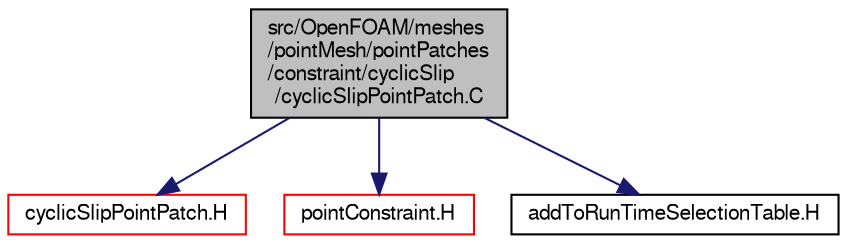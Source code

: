 digraph "src/OpenFOAM/meshes/pointMesh/pointPatches/constraint/cyclicSlip/cyclicSlipPointPatch.C"
{
  bgcolor="transparent";
  edge [fontname="FreeSans",fontsize="10",labelfontname="FreeSans",labelfontsize="10"];
  node [fontname="FreeSans",fontsize="10",shape=record];
  Node0 [label="src/OpenFOAM/meshes\l/pointMesh/pointPatches\l/constraint/cyclicSlip\l/cyclicSlipPointPatch.C",height=0.2,width=0.4,color="black", fillcolor="grey75", style="filled", fontcolor="black"];
  Node0 -> Node1 [color="midnightblue",fontsize="10",style="solid",fontname="FreeSans"];
  Node1 [label="cyclicSlipPointPatch.H",height=0.2,width=0.4,color="red",URL="$a11444.html"];
  Node0 -> Node184 [color="midnightblue",fontsize="10",style="solid",fontname="FreeSans"];
  Node184 [label="pointConstraint.H",height=0.2,width=0.4,color="red",URL="$a10139.html"];
  Node0 -> Node189 [color="midnightblue",fontsize="10",style="solid",fontname="FreeSans"];
  Node189 [label="addToRunTimeSelectionTable.H",height=0.2,width=0.4,color="black",URL="$a09263.html",tooltip="Macros for easy insertion into run-time selection tables. "];
}
